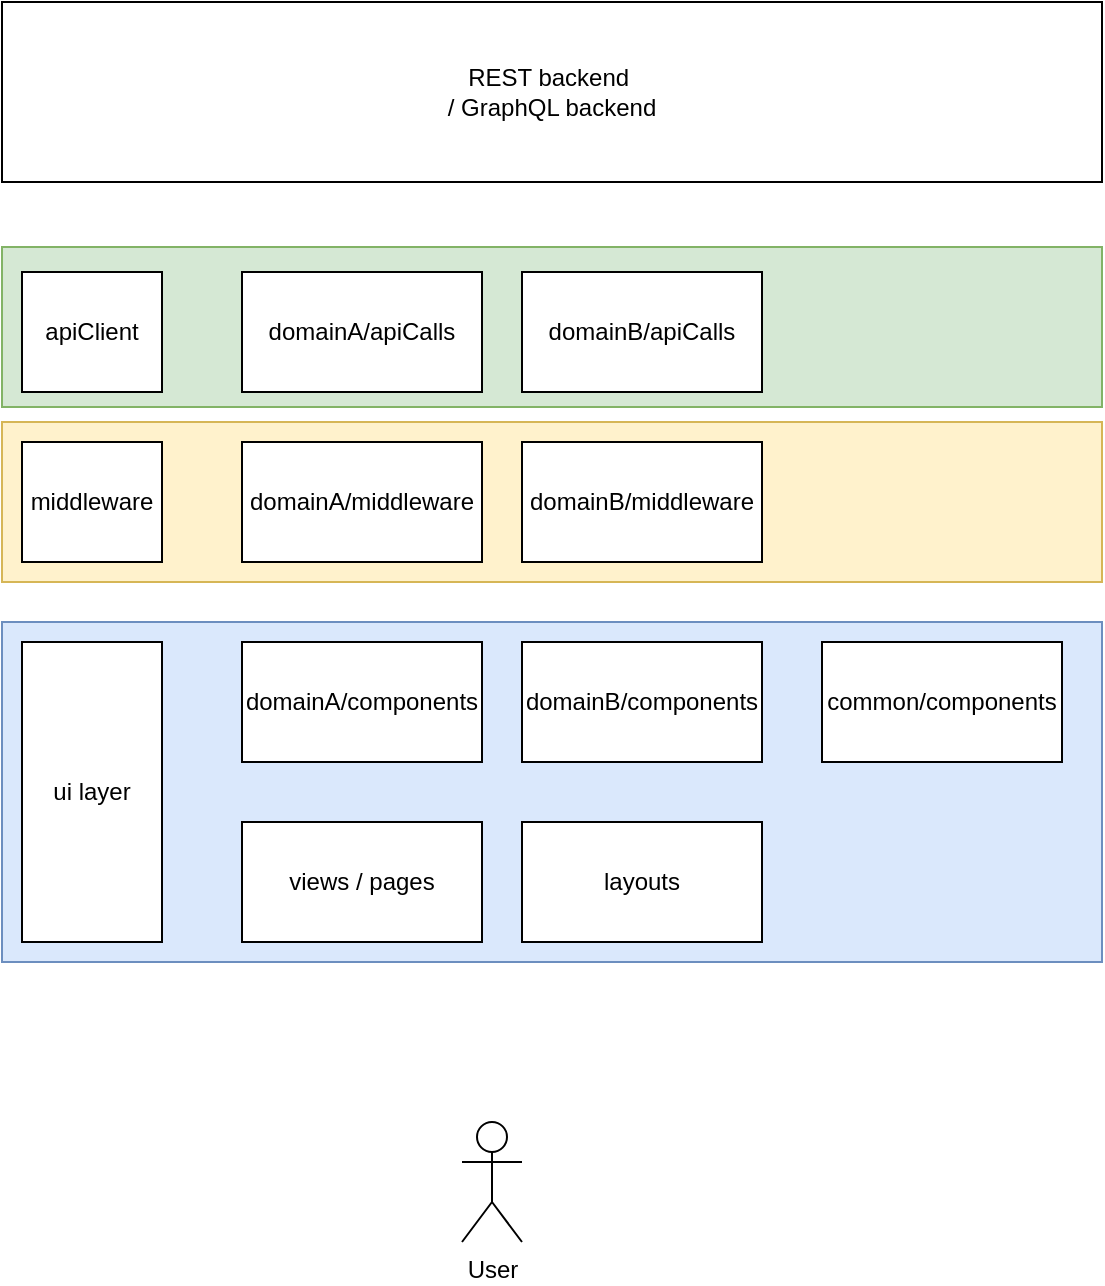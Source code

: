 <mxfile version="15.4.0" type="device"><diagram id="q-cIqNqqqptU45Gq16qQ" name="Seite-1"><mxGraphModel dx="1550" dy="904" grid="1" gridSize="10" guides="1" tooltips="1" connect="1" arrows="1" fold="1" page="1" pageScale="1" pageWidth="827" pageHeight="1169" math="0" shadow="0"><root><mxCell id="0"/><mxCell id="1" parent="0"/><mxCell id="PZa9vd88arHyGfwMC_WD-18" value="" style="rounded=0;whiteSpace=wrap;html=1;fillColor=#d5e8d4;strokeColor=#82b366;" vertex="1" parent="1"><mxGeometry x="120" y="612.5" width="550" height="80" as="geometry"/></mxCell><mxCell id="PZa9vd88arHyGfwMC_WD-17" value="" style="rounded=0;whiteSpace=wrap;html=1;fillColor=#fff2cc;strokeColor=#d6b656;" vertex="1" parent="1"><mxGeometry x="120" y="700" width="550" height="80" as="geometry"/></mxCell><mxCell id="PZa9vd88arHyGfwMC_WD-16" value="" style="rounded=0;whiteSpace=wrap;html=1;fillColor=#dae8fc;strokeColor=#6c8ebf;" vertex="1" parent="1"><mxGeometry x="120" y="800" width="550" height="170" as="geometry"/></mxCell><mxCell id="PZa9vd88arHyGfwMC_WD-1" value="apiClient" style="rounded=0;whiteSpace=wrap;html=1;" vertex="1" parent="1"><mxGeometry x="130" y="625" width="70" height="60" as="geometry"/></mxCell><mxCell id="PZa9vd88arHyGfwMC_WD-2" value="middleware" style="rounded=0;whiteSpace=wrap;html=1;" vertex="1" parent="1"><mxGeometry x="130" y="710" width="70" height="60" as="geometry"/></mxCell><mxCell id="PZa9vd88arHyGfwMC_WD-3" value="ui layer" style="rounded=0;whiteSpace=wrap;html=1;" vertex="1" parent="1"><mxGeometry x="130" y="810" width="70" height="150" as="geometry"/></mxCell><mxCell id="PZa9vd88arHyGfwMC_WD-4" value="domainA/components" style="rounded=0;whiteSpace=wrap;html=1;" vertex="1" parent="1"><mxGeometry x="240" y="810" width="120" height="60" as="geometry"/></mxCell><mxCell id="PZa9vd88arHyGfwMC_WD-5" value="domainB/components" style="rounded=0;whiteSpace=wrap;html=1;" vertex="1" parent="1"><mxGeometry x="380" y="810" width="120" height="60" as="geometry"/></mxCell><mxCell id="PZa9vd88arHyGfwMC_WD-6" value="common/components" style="rounded=0;whiteSpace=wrap;html=1;" vertex="1" parent="1"><mxGeometry x="530" y="810" width="120" height="60" as="geometry"/></mxCell><mxCell id="PZa9vd88arHyGfwMC_WD-7" value="views / pages" style="rounded=0;whiteSpace=wrap;html=1;" vertex="1" parent="1"><mxGeometry x="240" y="900" width="120" height="60" as="geometry"/></mxCell><mxCell id="PZa9vd88arHyGfwMC_WD-8" value="layouts" style="rounded=0;whiteSpace=wrap;html=1;" vertex="1" parent="1"><mxGeometry x="380" y="900" width="120" height="60" as="geometry"/></mxCell><mxCell id="PZa9vd88arHyGfwMC_WD-9" style="edgeStyle=orthogonalEdgeStyle;rounded=0;orthogonalLoop=1;jettySize=auto;html=1;exitX=0.5;exitY=1;exitDx=0;exitDy=0;" edge="1" parent="1" source="PZa9vd88arHyGfwMC_WD-3" target="PZa9vd88arHyGfwMC_WD-3"><mxGeometry relative="1" as="geometry"/></mxCell><mxCell id="PZa9vd88arHyGfwMC_WD-10" value="domainA/middleware" style="rounded=0;whiteSpace=wrap;html=1;" vertex="1" parent="1"><mxGeometry x="240" y="710" width="120" height="60" as="geometry"/></mxCell><mxCell id="PZa9vd88arHyGfwMC_WD-11" value="domainB/middleware" style="rounded=0;whiteSpace=wrap;html=1;" vertex="1" parent="1"><mxGeometry x="380" y="710" width="120" height="60" as="geometry"/></mxCell><mxCell id="PZa9vd88arHyGfwMC_WD-12" value="domainA/apiCalls" style="rounded=0;whiteSpace=wrap;html=1;" vertex="1" parent="1"><mxGeometry x="240" y="625" width="120" height="60" as="geometry"/></mxCell><mxCell id="PZa9vd88arHyGfwMC_WD-13" value="domainB/apiCalls" style="rounded=0;whiteSpace=wrap;html=1;" vertex="1" parent="1"><mxGeometry x="380" y="625" width="120" height="60" as="geometry"/></mxCell><mxCell id="PZa9vd88arHyGfwMC_WD-14" value="User" style="shape=umlActor;verticalLabelPosition=bottom;verticalAlign=top;html=1;outlineConnect=0;" vertex="1" parent="1"><mxGeometry x="350" y="1050" width="30" height="60" as="geometry"/></mxCell><mxCell id="PZa9vd88arHyGfwMC_WD-20" value="REST backend&amp;nbsp;&lt;br&gt;/ GraphQL backend" style="rounded=0;whiteSpace=wrap;html=1;" vertex="1" parent="1"><mxGeometry x="120" y="490" width="550" height="90" as="geometry"/></mxCell></root></mxGraphModel></diagram></mxfile>